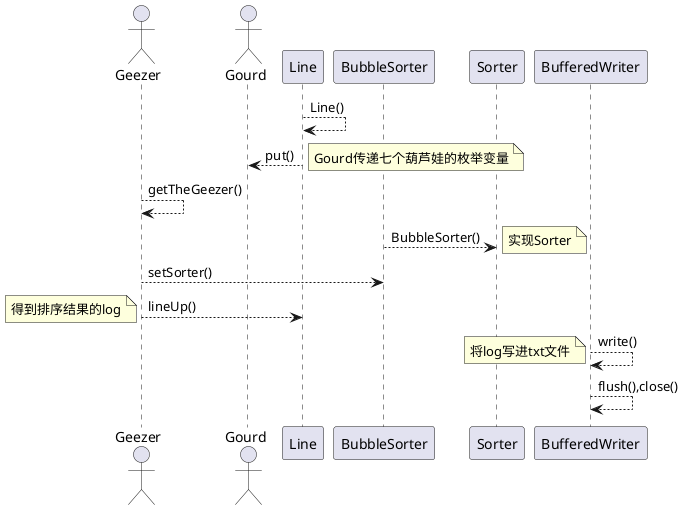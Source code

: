 @startuml
actor Geezer
actor Gourd
participant Line
participant BubbleSorter
participant Sorter
participant BufferedWriter
Line --> Line:Line()
Line --> Gourd:put()
note right:Gourd传递七个葫芦娃的枚举变量
Geezer --> Geezer:getTheGeezer()
BubbleSorter --> Sorter:BubbleSorter()
note right:实现Sorter
Geezer --> BubbleSorter:setSorter()
Geezer --> Line:lineUp()
note left:得到排序结果的log
BufferedWriter --> BufferedWriter:write()
note left:将log写进txt文件
BufferedWriter --> BufferedWriter:flush(),close()
@enduml